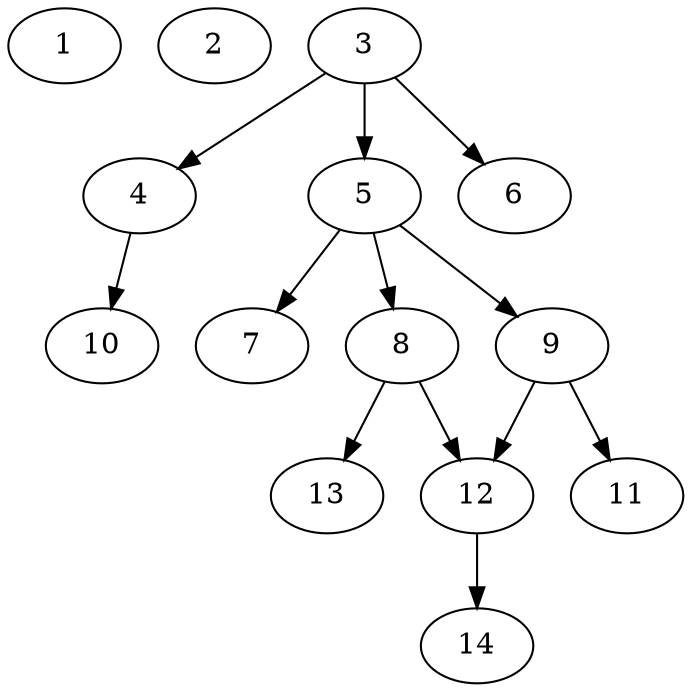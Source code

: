 // DAG (tier=1-easy, mode=compute, n=14, ccr=0.283, fat=0.487, density=0.352, regular=0.637, jump=0.005, mindata=262144, maxdata=2097152)
// DAG automatically generated by daggen at Sun Aug 24 16:33:32 2025
// /home/ermia/Project/Environments/daggen/bin/daggen --dot --ccr 0.283 --fat 0.487 --regular 0.637 --density 0.352 --jump 0.005 --mindata 262144 --maxdata 2097152 -n 14 
digraph G {
  1 [size="241904566626638", alpha="0.10", expect_size="120952283313319"]
  2 [size="617480344472024", alpha="0.12", expect_size="308740172236012"]
  3 [size="2168408453788205056", alpha="0.12", expect_size="1084204226894102528"]
  3 -> 4 [size ="13402445447168"]
  3 -> 5 [size ="13402445447168"]
  3 -> 6 [size ="13402445447168"]
  4 [size="220792608601888", alpha="0.10", expect_size="110396304300944"]
  4 -> 10 [size ="3799443832832"]
  5 [size="7423091433013248000", alpha="0.11", expect_size="3711545716506624000"]
  5 -> 7 [size ="30442468147200"]
  5 -> 8 [size ="30442468147200"]
  5 -> 9 [size ="30442468147200"]
  6 [size="179436697748006", alpha="0.10", expect_size="89718348874003"]
  7 [size="5984475270881476608", alpha="0.14", expect_size="2992237635440738304"]
  8 [size="3242715994387038", alpha="0.20", expect_size="1621357997193519"]
  8 -> 12 [size ="9461041201152"]
  8 -> 13 [size ="9461041201152"]
  9 [size="4292827853392247", alpha="0.03", expect_size="2146413926696123"]
  9 -> 11 [size ="3297805074432"]
  9 -> 12 [size ="3297805074432"]
  10 [size="3232968324904124416", alpha="0.05", expect_size="1616484162452062208"]
  11 [size="7342878673418764", alpha="0.12", expect_size="3671439336709382"]
  12 [size="5258580464003566", alpha="0.03", expect_size="2629290232001783"]
  12 -> 14 [size ="3308332777472"]
  13 [size="237774892433408000", alpha="0.19", expect_size="118887446216704000"]
  14 [size="6173404426241053", alpha="0.09", expect_size="3086702213120526"]
}